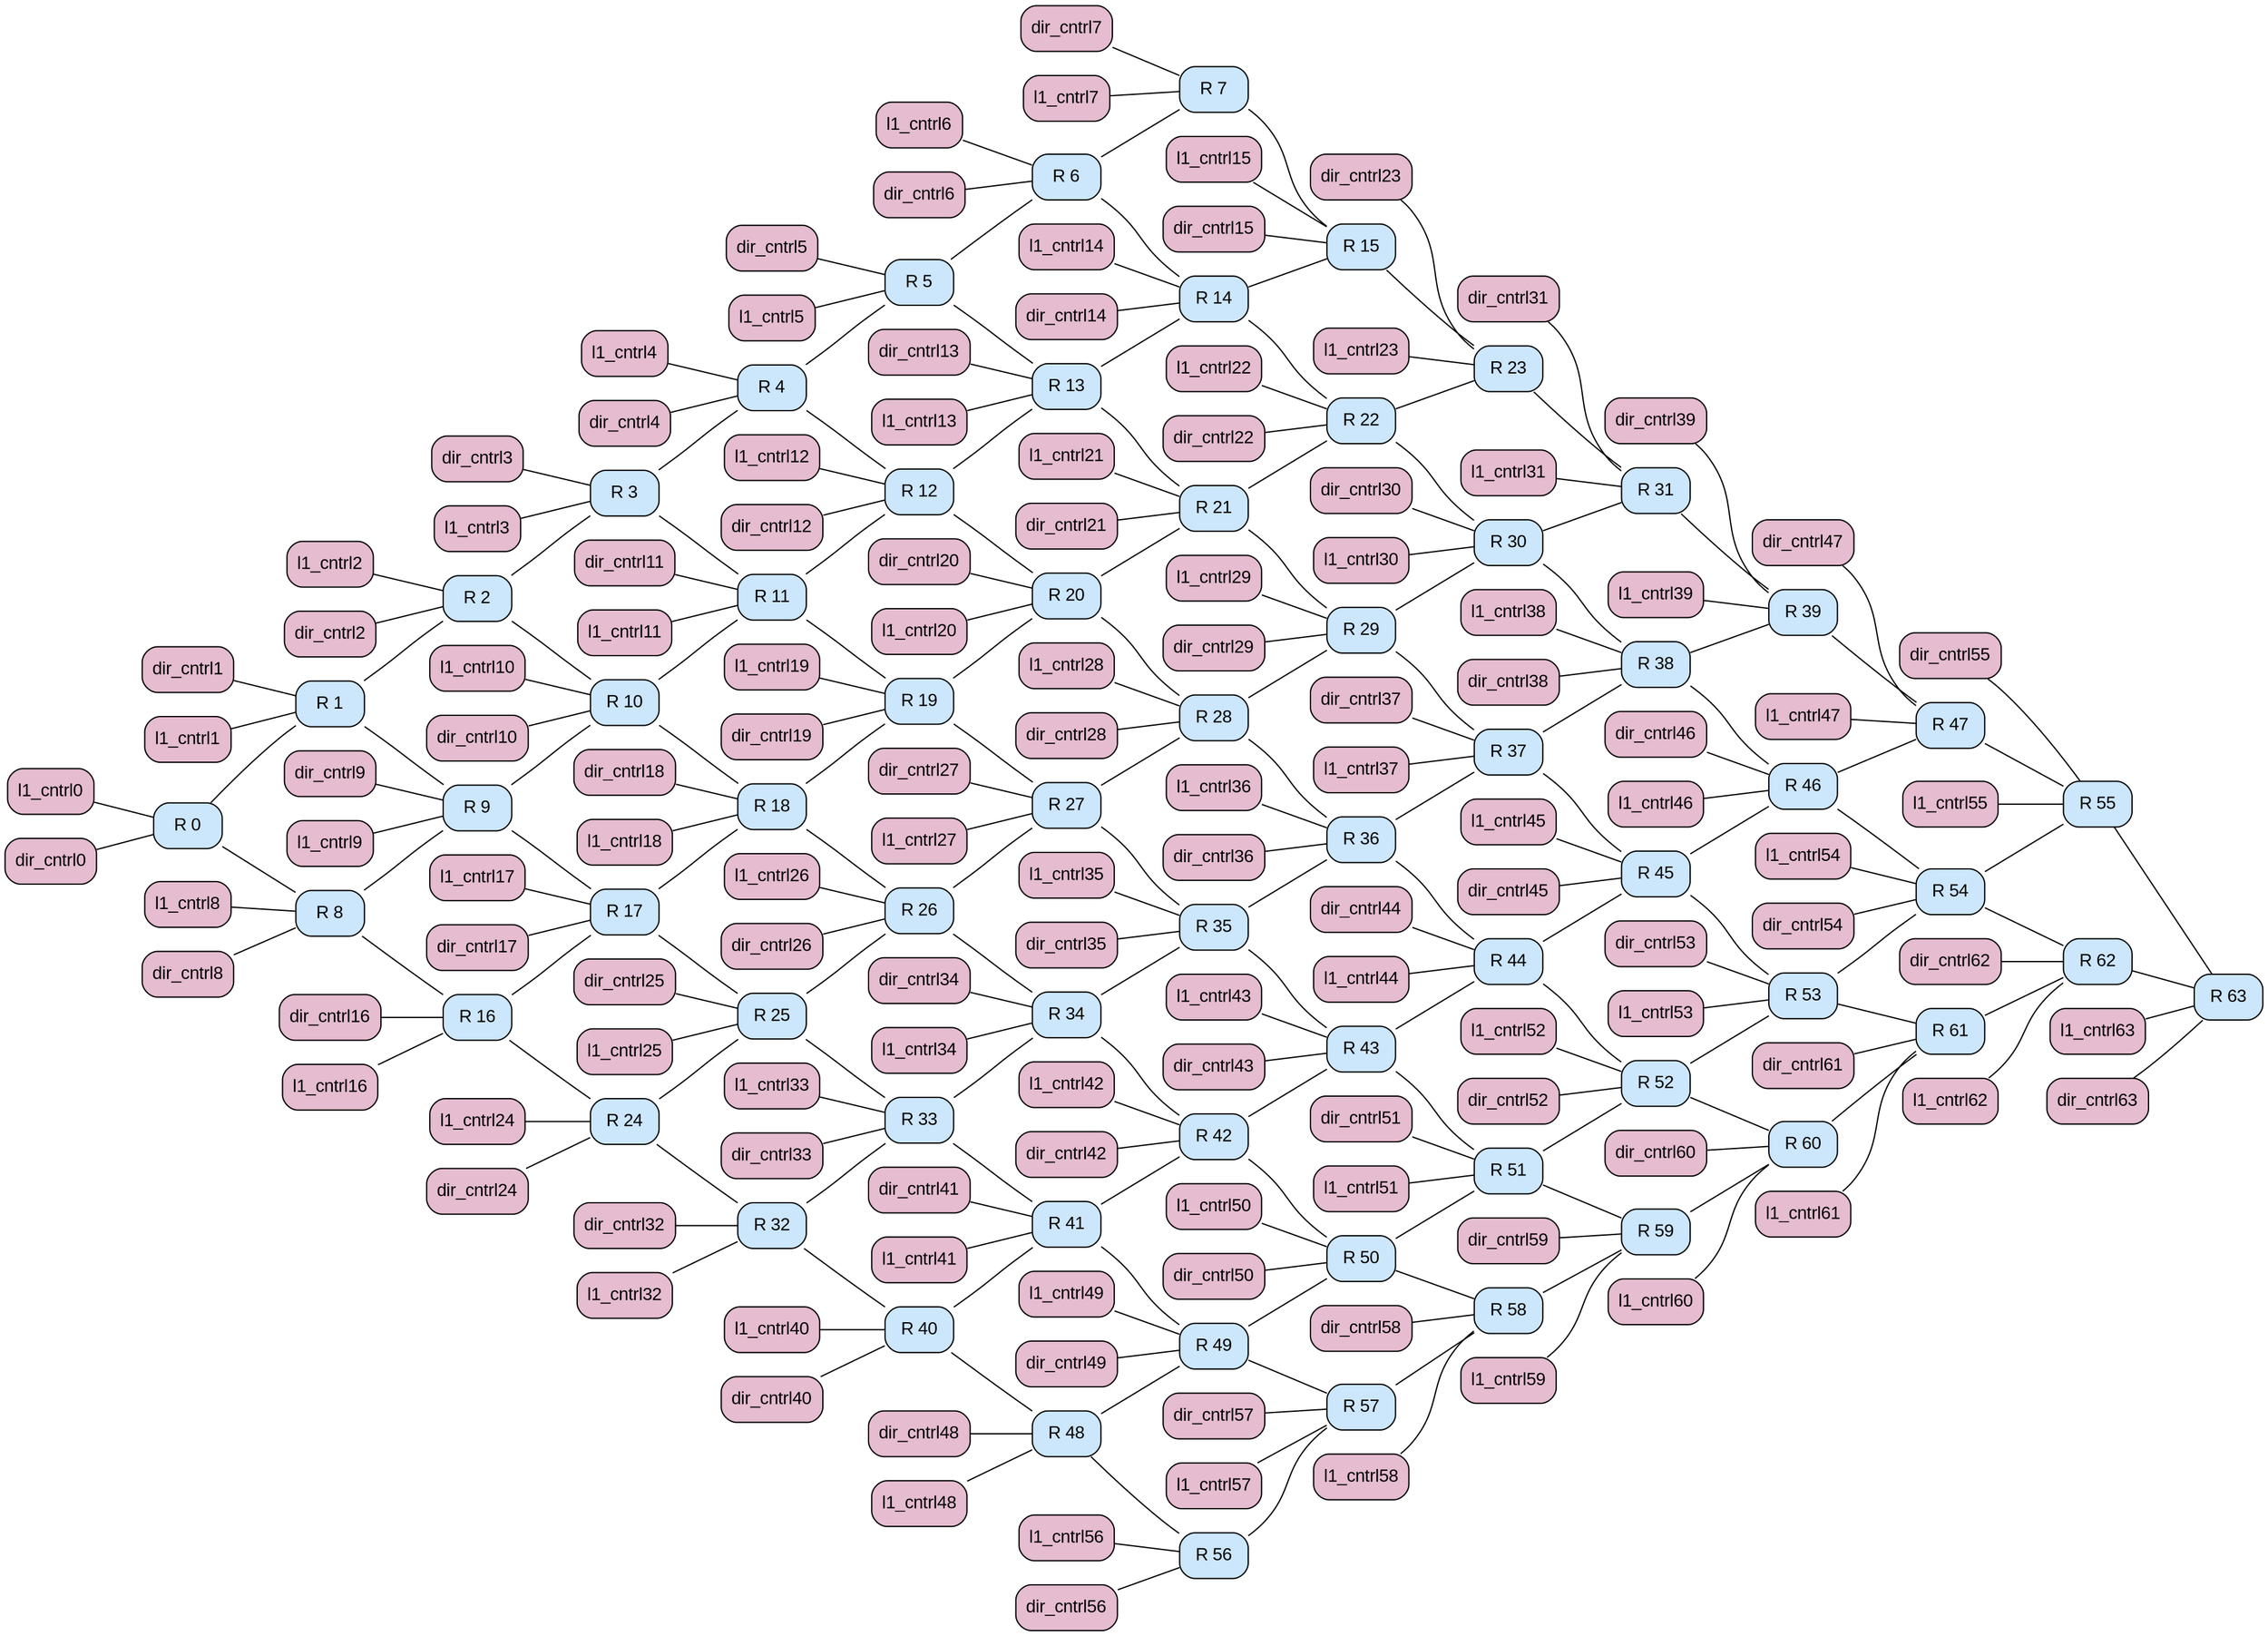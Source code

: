 graph G {
rankdir=LR;
"system.ruby.network.routers00" [color="#000000", fillcolor="#cce6fc", fontcolor="#000000", fontname=Arial, fontsize=14, label="R 0", shape=Mrecord, style="rounded, filled"];
"system.ruby.network.routers01" [color="#000000", fillcolor="#cce6fc", fontcolor="#000000", fontname=Arial, fontsize=14, label="R 1", shape=Mrecord, style="rounded, filled"];
"system.ruby.network.routers02" [color="#000000", fillcolor="#cce6fc", fontcolor="#000000", fontname=Arial, fontsize=14, label="R 2", shape=Mrecord, style="rounded, filled"];
"system.ruby.network.routers03" [color="#000000", fillcolor="#cce6fc", fontcolor="#000000", fontname=Arial, fontsize=14, label="R 3", shape=Mrecord, style="rounded, filled"];
"system.ruby.network.routers04" [color="#000000", fillcolor="#cce6fc", fontcolor="#000000", fontname=Arial, fontsize=14, label="R 4", shape=Mrecord, style="rounded, filled"];
"system.ruby.network.routers05" [color="#000000", fillcolor="#cce6fc", fontcolor="#000000", fontname=Arial, fontsize=14, label="R 5", shape=Mrecord, style="rounded, filled"];
"system.ruby.network.routers06" [color="#000000", fillcolor="#cce6fc", fontcolor="#000000", fontname=Arial, fontsize=14, label="R 6", shape=Mrecord, style="rounded, filled"];
"system.ruby.network.routers07" [color="#000000", fillcolor="#cce6fc", fontcolor="#000000", fontname=Arial, fontsize=14, label="R 7", shape=Mrecord, style="rounded, filled"];
"system.ruby.network.routers08" [color="#000000", fillcolor="#cce6fc", fontcolor="#000000", fontname=Arial, fontsize=14, label="R 8", shape=Mrecord, style="rounded, filled"];
"system.ruby.network.routers09" [color="#000000", fillcolor="#cce6fc", fontcolor="#000000", fontname=Arial, fontsize=14, label="R 9", shape=Mrecord, style="rounded, filled"];
"system.ruby.network.routers10" [color="#000000", fillcolor="#cce6fc", fontcolor="#000000", fontname=Arial, fontsize=14, label="R 10", shape=Mrecord, style="rounded, filled"];
"system.ruby.network.routers11" [color="#000000", fillcolor="#cce6fc", fontcolor="#000000", fontname=Arial, fontsize=14, label="R 11", shape=Mrecord, style="rounded, filled"];
"system.ruby.network.routers12" [color="#000000", fillcolor="#cce6fc", fontcolor="#000000", fontname=Arial, fontsize=14, label="R 12", shape=Mrecord, style="rounded, filled"];
"system.ruby.network.routers13" [color="#000000", fillcolor="#cce6fc", fontcolor="#000000", fontname=Arial, fontsize=14, label="R 13", shape=Mrecord, style="rounded, filled"];
"system.ruby.network.routers14" [color="#000000", fillcolor="#cce6fc", fontcolor="#000000", fontname=Arial, fontsize=14, label="R 14", shape=Mrecord, style="rounded, filled"];
"system.ruby.network.routers15" [color="#000000", fillcolor="#cce6fc", fontcolor="#000000", fontname=Arial, fontsize=14, label="R 15", shape=Mrecord, style="rounded, filled"];
"system.ruby.network.routers16" [color="#000000", fillcolor="#cce6fc", fontcolor="#000000", fontname=Arial, fontsize=14, label="R 16", shape=Mrecord, style="rounded, filled"];
"system.ruby.network.routers17" [color="#000000", fillcolor="#cce6fc", fontcolor="#000000", fontname=Arial, fontsize=14, label="R 17", shape=Mrecord, style="rounded, filled"];
"system.ruby.network.routers18" [color="#000000", fillcolor="#cce6fc", fontcolor="#000000", fontname=Arial, fontsize=14, label="R 18", shape=Mrecord, style="rounded, filled"];
"system.ruby.network.routers19" [color="#000000", fillcolor="#cce6fc", fontcolor="#000000", fontname=Arial, fontsize=14, label="R 19", shape=Mrecord, style="rounded, filled"];
"system.ruby.network.routers20" [color="#000000", fillcolor="#cce6fc", fontcolor="#000000", fontname=Arial, fontsize=14, label="R 20", shape=Mrecord, style="rounded, filled"];
"system.ruby.network.routers21" [color="#000000", fillcolor="#cce6fc", fontcolor="#000000", fontname=Arial, fontsize=14, label="R 21", shape=Mrecord, style="rounded, filled"];
"system.ruby.network.routers22" [color="#000000", fillcolor="#cce6fc", fontcolor="#000000", fontname=Arial, fontsize=14, label="R 22", shape=Mrecord, style="rounded, filled"];
"system.ruby.network.routers23" [color="#000000", fillcolor="#cce6fc", fontcolor="#000000", fontname=Arial, fontsize=14, label="R 23", shape=Mrecord, style="rounded, filled"];
"system.ruby.network.routers24" [color="#000000", fillcolor="#cce6fc", fontcolor="#000000", fontname=Arial, fontsize=14, label="R 24", shape=Mrecord, style="rounded, filled"];
"system.ruby.network.routers25" [color="#000000", fillcolor="#cce6fc", fontcolor="#000000", fontname=Arial, fontsize=14, label="R 25", shape=Mrecord, style="rounded, filled"];
"system.ruby.network.routers26" [color="#000000", fillcolor="#cce6fc", fontcolor="#000000", fontname=Arial, fontsize=14, label="R 26", shape=Mrecord, style="rounded, filled"];
"system.ruby.network.routers27" [color="#000000", fillcolor="#cce6fc", fontcolor="#000000", fontname=Arial, fontsize=14, label="R 27", shape=Mrecord, style="rounded, filled"];
"system.ruby.network.routers28" [color="#000000", fillcolor="#cce6fc", fontcolor="#000000", fontname=Arial, fontsize=14, label="R 28", shape=Mrecord, style="rounded, filled"];
"system.ruby.network.routers29" [color="#000000", fillcolor="#cce6fc", fontcolor="#000000", fontname=Arial, fontsize=14, label="R 29", shape=Mrecord, style="rounded, filled"];
"system.ruby.network.routers30" [color="#000000", fillcolor="#cce6fc", fontcolor="#000000", fontname=Arial, fontsize=14, label="R 30", shape=Mrecord, style="rounded, filled"];
"system.ruby.network.routers31" [color="#000000", fillcolor="#cce6fc", fontcolor="#000000", fontname=Arial, fontsize=14, label="R 31", shape=Mrecord, style="rounded, filled"];
"system.ruby.network.routers32" [color="#000000", fillcolor="#cce6fc", fontcolor="#000000", fontname=Arial, fontsize=14, label="R 32", shape=Mrecord, style="rounded, filled"];
"system.ruby.network.routers33" [color="#000000", fillcolor="#cce6fc", fontcolor="#000000", fontname=Arial, fontsize=14, label="R 33", shape=Mrecord, style="rounded, filled"];
"system.ruby.network.routers34" [color="#000000", fillcolor="#cce6fc", fontcolor="#000000", fontname=Arial, fontsize=14, label="R 34", shape=Mrecord, style="rounded, filled"];
"system.ruby.network.routers35" [color="#000000", fillcolor="#cce6fc", fontcolor="#000000", fontname=Arial, fontsize=14, label="R 35", shape=Mrecord, style="rounded, filled"];
"system.ruby.network.routers36" [color="#000000", fillcolor="#cce6fc", fontcolor="#000000", fontname=Arial, fontsize=14, label="R 36", shape=Mrecord, style="rounded, filled"];
"system.ruby.network.routers37" [color="#000000", fillcolor="#cce6fc", fontcolor="#000000", fontname=Arial, fontsize=14, label="R 37", shape=Mrecord, style="rounded, filled"];
"system.ruby.network.routers38" [color="#000000", fillcolor="#cce6fc", fontcolor="#000000", fontname=Arial, fontsize=14, label="R 38", shape=Mrecord, style="rounded, filled"];
"system.ruby.network.routers39" [color="#000000", fillcolor="#cce6fc", fontcolor="#000000", fontname=Arial, fontsize=14, label="R 39", shape=Mrecord, style="rounded, filled"];
"system.ruby.network.routers40" [color="#000000", fillcolor="#cce6fc", fontcolor="#000000", fontname=Arial, fontsize=14, label="R 40", shape=Mrecord, style="rounded, filled"];
"system.ruby.network.routers41" [color="#000000", fillcolor="#cce6fc", fontcolor="#000000", fontname=Arial, fontsize=14, label="R 41", shape=Mrecord, style="rounded, filled"];
"system.ruby.network.routers42" [color="#000000", fillcolor="#cce6fc", fontcolor="#000000", fontname=Arial, fontsize=14, label="R 42", shape=Mrecord, style="rounded, filled"];
"system.ruby.network.routers43" [color="#000000", fillcolor="#cce6fc", fontcolor="#000000", fontname=Arial, fontsize=14, label="R 43", shape=Mrecord, style="rounded, filled"];
"system.ruby.network.routers44" [color="#000000", fillcolor="#cce6fc", fontcolor="#000000", fontname=Arial, fontsize=14, label="R 44", shape=Mrecord, style="rounded, filled"];
"system.ruby.network.routers45" [color="#000000", fillcolor="#cce6fc", fontcolor="#000000", fontname=Arial, fontsize=14, label="R 45", shape=Mrecord, style="rounded, filled"];
"system.ruby.network.routers46" [color="#000000", fillcolor="#cce6fc", fontcolor="#000000", fontname=Arial, fontsize=14, label="R 46", shape=Mrecord, style="rounded, filled"];
"system.ruby.network.routers47" [color="#000000", fillcolor="#cce6fc", fontcolor="#000000", fontname=Arial, fontsize=14, label="R 47", shape=Mrecord, style="rounded, filled"];
"system.ruby.network.routers48" [color="#000000", fillcolor="#cce6fc", fontcolor="#000000", fontname=Arial, fontsize=14, label="R 48", shape=Mrecord, style="rounded, filled"];
"system.ruby.network.routers49" [color="#000000", fillcolor="#cce6fc", fontcolor="#000000", fontname=Arial, fontsize=14, label="R 49", shape=Mrecord, style="rounded, filled"];
"system.ruby.network.routers50" [color="#000000", fillcolor="#cce6fc", fontcolor="#000000", fontname=Arial, fontsize=14, label="R 50", shape=Mrecord, style="rounded, filled"];
"system.ruby.network.routers51" [color="#000000", fillcolor="#cce6fc", fontcolor="#000000", fontname=Arial, fontsize=14, label="R 51", shape=Mrecord, style="rounded, filled"];
"system.ruby.network.routers52" [color="#000000", fillcolor="#cce6fc", fontcolor="#000000", fontname=Arial, fontsize=14, label="R 52", shape=Mrecord, style="rounded, filled"];
"system.ruby.network.routers53" [color="#000000", fillcolor="#cce6fc", fontcolor="#000000", fontname=Arial, fontsize=14, label="R 53", shape=Mrecord, style="rounded, filled"];
"system.ruby.network.routers54" [color="#000000", fillcolor="#cce6fc", fontcolor="#000000", fontname=Arial, fontsize=14, label="R 54", shape=Mrecord, style="rounded, filled"];
"system.ruby.network.routers55" [color="#000000", fillcolor="#cce6fc", fontcolor="#000000", fontname=Arial, fontsize=14, label="R 55", shape=Mrecord, style="rounded, filled"];
"system.ruby.network.routers56" [color="#000000", fillcolor="#cce6fc", fontcolor="#000000", fontname=Arial, fontsize=14, label="R 56", shape=Mrecord, style="rounded, filled"];
"system.ruby.network.routers57" [color="#000000", fillcolor="#cce6fc", fontcolor="#000000", fontname=Arial, fontsize=14, label="R 57", shape=Mrecord, style="rounded, filled"];
"system.ruby.network.routers58" [color="#000000", fillcolor="#cce6fc", fontcolor="#000000", fontname=Arial, fontsize=14, label="R 58", shape=Mrecord, style="rounded, filled"];
"system.ruby.network.routers59" [color="#000000", fillcolor="#cce6fc", fontcolor="#000000", fontname=Arial, fontsize=14, label="R 59", shape=Mrecord, style="rounded, filled"];
"system.ruby.network.routers60" [color="#000000", fillcolor="#cce6fc", fontcolor="#000000", fontname=Arial, fontsize=14, label="R 60", shape=Mrecord, style="rounded, filled"];
"system.ruby.network.routers61" [color="#000000", fillcolor="#cce6fc", fontcolor="#000000", fontname=Arial, fontsize=14, label="R 61", shape=Mrecord, style="rounded, filled"];
"system.ruby.network.routers62" [color="#000000", fillcolor="#cce6fc", fontcolor="#000000", fontname=Arial, fontsize=14, label="R 62", shape=Mrecord, style="rounded, filled"];
"system.ruby.network.routers63" [color="#000000", fillcolor="#cce6fc", fontcolor="#000000", fontname=Arial, fontsize=14, label="R 63", shape=Mrecord, style="rounded, filled"];
"system.ruby.network.routers00" -- "system.ruby.network.routers01";
"system.ruby.network.routers01" -- "system.ruby.network.routers02";
"system.ruby.network.routers02" -- "system.ruby.network.routers03";
"system.ruby.network.routers03" -- "system.ruby.network.routers04";
"system.ruby.network.routers04" -- "system.ruby.network.routers05";
"system.ruby.network.routers05" -- "system.ruby.network.routers06";
"system.ruby.network.routers06" -- "system.ruby.network.routers07";
"system.ruby.network.routers08" -- "system.ruby.network.routers09";
"system.ruby.network.routers09" -- "system.ruby.network.routers10";
"system.ruby.network.routers10" -- "system.ruby.network.routers11";
"system.ruby.network.routers11" -- "system.ruby.network.routers12";
"system.ruby.network.routers12" -- "system.ruby.network.routers13";
"system.ruby.network.routers13" -- "system.ruby.network.routers14";
"system.ruby.network.routers14" -- "system.ruby.network.routers15";
"system.ruby.network.routers16" -- "system.ruby.network.routers17";
"system.ruby.network.routers17" -- "system.ruby.network.routers18";
"system.ruby.network.routers18" -- "system.ruby.network.routers19";
"system.ruby.network.routers19" -- "system.ruby.network.routers20";
"system.ruby.network.routers20" -- "system.ruby.network.routers21";
"system.ruby.network.routers21" -- "system.ruby.network.routers22";
"system.ruby.network.routers22" -- "system.ruby.network.routers23";
"system.ruby.network.routers24" -- "system.ruby.network.routers25";
"system.ruby.network.routers25" -- "system.ruby.network.routers26";
"system.ruby.network.routers26" -- "system.ruby.network.routers27";
"system.ruby.network.routers27" -- "system.ruby.network.routers28";
"system.ruby.network.routers28" -- "system.ruby.network.routers29";
"system.ruby.network.routers29" -- "system.ruby.network.routers30";
"system.ruby.network.routers30" -- "system.ruby.network.routers31";
"system.ruby.network.routers32" -- "system.ruby.network.routers33";
"system.ruby.network.routers33" -- "system.ruby.network.routers34";
"system.ruby.network.routers34" -- "system.ruby.network.routers35";
"system.ruby.network.routers35" -- "system.ruby.network.routers36";
"system.ruby.network.routers36" -- "system.ruby.network.routers37";
"system.ruby.network.routers37" -- "system.ruby.network.routers38";
"system.ruby.network.routers38" -- "system.ruby.network.routers39";
"system.ruby.network.routers40" -- "system.ruby.network.routers41";
"system.ruby.network.routers41" -- "system.ruby.network.routers42";
"system.ruby.network.routers42" -- "system.ruby.network.routers43";
"system.ruby.network.routers43" -- "system.ruby.network.routers44";
"system.ruby.network.routers44" -- "system.ruby.network.routers45";
"system.ruby.network.routers45" -- "system.ruby.network.routers46";
"system.ruby.network.routers46" -- "system.ruby.network.routers47";
"system.ruby.network.routers48" -- "system.ruby.network.routers49";
"system.ruby.network.routers49" -- "system.ruby.network.routers50";
"system.ruby.network.routers50" -- "system.ruby.network.routers51";
"system.ruby.network.routers51" -- "system.ruby.network.routers52";
"system.ruby.network.routers52" -- "system.ruby.network.routers53";
"system.ruby.network.routers53" -- "system.ruby.network.routers54";
"system.ruby.network.routers54" -- "system.ruby.network.routers55";
"system.ruby.network.routers56" -- "system.ruby.network.routers57";
"system.ruby.network.routers57" -- "system.ruby.network.routers58";
"system.ruby.network.routers58" -- "system.ruby.network.routers59";
"system.ruby.network.routers59" -- "system.ruby.network.routers60";
"system.ruby.network.routers60" -- "system.ruby.network.routers61";
"system.ruby.network.routers61" -- "system.ruby.network.routers62";
"system.ruby.network.routers62" -- "system.ruby.network.routers63";
"system.ruby.network.routers00" -- "system.ruby.network.routers08";
"system.ruby.network.routers08" -- "system.ruby.network.routers16";
"system.ruby.network.routers16" -- "system.ruby.network.routers24";
"system.ruby.network.routers24" -- "system.ruby.network.routers32";
"system.ruby.network.routers32" -- "system.ruby.network.routers40";
"system.ruby.network.routers40" -- "system.ruby.network.routers48";
"system.ruby.network.routers48" -- "system.ruby.network.routers56";
"system.ruby.network.routers01" -- "system.ruby.network.routers09";
"system.ruby.network.routers09" -- "system.ruby.network.routers17";
"system.ruby.network.routers17" -- "system.ruby.network.routers25";
"system.ruby.network.routers25" -- "system.ruby.network.routers33";
"system.ruby.network.routers33" -- "system.ruby.network.routers41";
"system.ruby.network.routers41" -- "system.ruby.network.routers49";
"system.ruby.network.routers49" -- "system.ruby.network.routers57";
"system.ruby.network.routers02" -- "system.ruby.network.routers10";
"system.ruby.network.routers10" -- "system.ruby.network.routers18";
"system.ruby.network.routers18" -- "system.ruby.network.routers26";
"system.ruby.network.routers26" -- "system.ruby.network.routers34";
"system.ruby.network.routers34" -- "system.ruby.network.routers42";
"system.ruby.network.routers42" -- "system.ruby.network.routers50";
"system.ruby.network.routers50" -- "system.ruby.network.routers58";
"system.ruby.network.routers03" -- "system.ruby.network.routers11";
"system.ruby.network.routers11" -- "system.ruby.network.routers19";
"system.ruby.network.routers19" -- "system.ruby.network.routers27";
"system.ruby.network.routers27" -- "system.ruby.network.routers35";
"system.ruby.network.routers35" -- "system.ruby.network.routers43";
"system.ruby.network.routers43" -- "system.ruby.network.routers51";
"system.ruby.network.routers51" -- "system.ruby.network.routers59";
"system.ruby.network.routers04" -- "system.ruby.network.routers12";
"system.ruby.network.routers12" -- "system.ruby.network.routers20";
"system.ruby.network.routers20" -- "system.ruby.network.routers28";
"system.ruby.network.routers28" -- "system.ruby.network.routers36";
"system.ruby.network.routers36" -- "system.ruby.network.routers44";
"system.ruby.network.routers44" -- "system.ruby.network.routers52";
"system.ruby.network.routers52" -- "system.ruby.network.routers60";
"system.ruby.network.routers05" -- "system.ruby.network.routers13";
"system.ruby.network.routers13" -- "system.ruby.network.routers21";
"system.ruby.network.routers21" -- "system.ruby.network.routers29";
"system.ruby.network.routers29" -- "system.ruby.network.routers37";
"system.ruby.network.routers37" -- "system.ruby.network.routers45";
"system.ruby.network.routers45" -- "system.ruby.network.routers53";
"system.ruby.network.routers53" -- "system.ruby.network.routers61";
"system.ruby.network.routers06" -- "system.ruby.network.routers14";
"system.ruby.network.routers14" -- "system.ruby.network.routers22";
"system.ruby.network.routers22" -- "system.ruby.network.routers30";
"system.ruby.network.routers30" -- "system.ruby.network.routers38";
"system.ruby.network.routers38" -- "system.ruby.network.routers46";
"system.ruby.network.routers46" -- "system.ruby.network.routers54";
"system.ruby.network.routers54" -- "system.ruby.network.routers62";
"system.ruby.network.routers07" -- "system.ruby.network.routers15";
"system.ruby.network.routers15" -- "system.ruby.network.routers23";
"system.ruby.network.routers23" -- "system.ruby.network.routers31";
"system.ruby.network.routers31" -- "system.ruby.network.routers39";
"system.ruby.network.routers39" -- "system.ruby.network.routers47";
"system.ruby.network.routers47" -- "system.ruby.network.routers55";
"system.ruby.network.routers55" -- "system.ruby.network.routers63";
"system.ruby.l1_cntrl0" [color="#000000", fillcolor="#e5bcd0", fontcolor="#000000", fontname=Arial, fontsize=14, label=l1_cntrl0, shape=Mrecord, style="rounded, filled"];
"system.ruby.l1_cntrl0" -- "system.ruby.network.routers00";
"system.ruby.l1_cntrl1" [color="#000000", fillcolor="#e5bcd0", fontcolor="#000000", fontname=Arial, fontsize=14, label=l1_cntrl1, shape=Mrecord, style="rounded, filled"];
"system.ruby.l1_cntrl1" -- "system.ruby.network.routers01";
"system.ruby.l1_cntrl2" [color="#000000", fillcolor="#e5bcd0", fontcolor="#000000", fontname=Arial, fontsize=14, label=l1_cntrl2, shape=Mrecord, style="rounded, filled"];
"system.ruby.l1_cntrl2" -- "system.ruby.network.routers02";
"system.ruby.l1_cntrl3" [color="#000000", fillcolor="#e5bcd0", fontcolor="#000000", fontname=Arial, fontsize=14, label=l1_cntrl3, shape=Mrecord, style="rounded, filled"];
"system.ruby.l1_cntrl3" -- "system.ruby.network.routers03";
"system.ruby.l1_cntrl4" [color="#000000", fillcolor="#e5bcd0", fontcolor="#000000", fontname=Arial, fontsize=14, label=l1_cntrl4, shape=Mrecord, style="rounded, filled"];
"system.ruby.l1_cntrl4" -- "system.ruby.network.routers04";
"system.ruby.l1_cntrl5" [color="#000000", fillcolor="#e5bcd0", fontcolor="#000000", fontname=Arial, fontsize=14, label=l1_cntrl5, shape=Mrecord, style="rounded, filled"];
"system.ruby.l1_cntrl5" -- "system.ruby.network.routers05";
"system.ruby.l1_cntrl6" [color="#000000", fillcolor="#e5bcd0", fontcolor="#000000", fontname=Arial, fontsize=14, label=l1_cntrl6, shape=Mrecord, style="rounded, filled"];
"system.ruby.l1_cntrl6" -- "system.ruby.network.routers06";
"system.ruby.l1_cntrl7" [color="#000000", fillcolor="#e5bcd0", fontcolor="#000000", fontname=Arial, fontsize=14, label=l1_cntrl7, shape=Mrecord, style="rounded, filled"];
"system.ruby.l1_cntrl7" -- "system.ruby.network.routers07";
"system.ruby.l1_cntrl8" [color="#000000", fillcolor="#e5bcd0", fontcolor="#000000", fontname=Arial, fontsize=14, label=l1_cntrl8, shape=Mrecord, style="rounded, filled"];
"system.ruby.l1_cntrl8" -- "system.ruby.network.routers08";
"system.ruby.l1_cntrl9" [color="#000000", fillcolor="#e5bcd0", fontcolor="#000000", fontname=Arial, fontsize=14, label=l1_cntrl9, shape=Mrecord, style="rounded, filled"];
"system.ruby.l1_cntrl9" -- "system.ruby.network.routers09";
"system.ruby.l1_cntrl10" [color="#000000", fillcolor="#e5bcd0", fontcolor="#000000", fontname=Arial, fontsize=14, label=l1_cntrl10, shape=Mrecord, style="rounded, filled"];
"system.ruby.l1_cntrl10" -- "system.ruby.network.routers10";
"system.ruby.l1_cntrl11" [color="#000000", fillcolor="#e5bcd0", fontcolor="#000000", fontname=Arial, fontsize=14, label=l1_cntrl11, shape=Mrecord, style="rounded, filled"];
"system.ruby.l1_cntrl11" -- "system.ruby.network.routers11";
"system.ruby.l1_cntrl12" [color="#000000", fillcolor="#e5bcd0", fontcolor="#000000", fontname=Arial, fontsize=14, label=l1_cntrl12, shape=Mrecord, style="rounded, filled"];
"system.ruby.l1_cntrl12" -- "system.ruby.network.routers12";
"system.ruby.l1_cntrl13" [color="#000000", fillcolor="#e5bcd0", fontcolor="#000000", fontname=Arial, fontsize=14, label=l1_cntrl13, shape=Mrecord, style="rounded, filled"];
"system.ruby.l1_cntrl13" -- "system.ruby.network.routers13";
"system.ruby.l1_cntrl14" [color="#000000", fillcolor="#e5bcd0", fontcolor="#000000", fontname=Arial, fontsize=14, label=l1_cntrl14, shape=Mrecord, style="rounded, filled"];
"system.ruby.l1_cntrl14" -- "system.ruby.network.routers14";
"system.ruby.l1_cntrl15" [color="#000000", fillcolor="#e5bcd0", fontcolor="#000000", fontname=Arial, fontsize=14, label=l1_cntrl15, shape=Mrecord, style="rounded, filled"];
"system.ruby.l1_cntrl15" -- "system.ruby.network.routers15";
"system.ruby.l1_cntrl16" [color="#000000", fillcolor="#e5bcd0", fontcolor="#000000", fontname=Arial, fontsize=14, label=l1_cntrl16, shape=Mrecord, style="rounded, filled"];
"system.ruby.l1_cntrl16" -- "system.ruby.network.routers16";
"system.ruby.l1_cntrl17" [color="#000000", fillcolor="#e5bcd0", fontcolor="#000000", fontname=Arial, fontsize=14, label=l1_cntrl17, shape=Mrecord, style="rounded, filled"];
"system.ruby.l1_cntrl17" -- "system.ruby.network.routers17";
"system.ruby.l1_cntrl18" [color="#000000", fillcolor="#e5bcd0", fontcolor="#000000", fontname=Arial, fontsize=14, label=l1_cntrl18, shape=Mrecord, style="rounded, filled"];
"system.ruby.l1_cntrl18" -- "system.ruby.network.routers18";
"system.ruby.l1_cntrl19" [color="#000000", fillcolor="#e5bcd0", fontcolor="#000000", fontname=Arial, fontsize=14, label=l1_cntrl19, shape=Mrecord, style="rounded, filled"];
"system.ruby.l1_cntrl19" -- "system.ruby.network.routers19";
"system.ruby.l1_cntrl20" [color="#000000", fillcolor="#e5bcd0", fontcolor="#000000", fontname=Arial, fontsize=14, label=l1_cntrl20, shape=Mrecord, style="rounded, filled"];
"system.ruby.l1_cntrl20" -- "system.ruby.network.routers20";
"system.ruby.l1_cntrl21" [color="#000000", fillcolor="#e5bcd0", fontcolor="#000000", fontname=Arial, fontsize=14, label=l1_cntrl21, shape=Mrecord, style="rounded, filled"];
"system.ruby.l1_cntrl21" -- "system.ruby.network.routers21";
"system.ruby.l1_cntrl22" [color="#000000", fillcolor="#e5bcd0", fontcolor="#000000", fontname=Arial, fontsize=14, label=l1_cntrl22, shape=Mrecord, style="rounded, filled"];
"system.ruby.l1_cntrl22" -- "system.ruby.network.routers22";
"system.ruby.l1_cntrl23" [color="#000000", fillcolor="#e5bcd0", fontcolor="#000000", fontname=Arial, fontsize=14, label=l1_cntrl23, shape=Mrecord, style="rounded, filled"];
"system.ruby.l1_cntrl23" -- "system.ruby.network.routers23";
"system.ruby.l1_cntrl24" [color="#000000", fillcolor="#e5bcd0", fontcolor="#000000", fontname=Arial, fontsize=14, label=l1_cntrl24, shape=Mrecord, style="rounded, filled"];
"system.ruby.l1_cntrl24" -- "system.ruby.network.routers24";
"system.ruby.l1_cntrl25" [color="#000000", fillcolor="#e5bcd0", fontcolor="#000000", fontname=Arial, fontsize=14, label=l1_cntrl25, shape=Mrecord, style="rounded, filled"];
"system.ruby.l1_cntrl25" -- "system.ruby.network.routers25";
"system.ruby.l1_cntrl26" [color="#000000", fillcolor="#e5bcd0", fontcolor="#000000", fontname=Arial, fontsize=14, label=l1_cntrl26, shape=Mrecord, style="rounded, filled"];
"system.ruby.l1_cntrl26" -- "system.ruby.network.routers26";
"system.ruby.l1_cntrl27" [color="#000000", fillcolor="#e5bcd0", fontcolor="#000000", fontname=Arial, fontsize=14, label=l1_cntrl27, shape=Mrecord, style="rounded, filled"];
"system.ruby.l1_cntrl27" -- "system.ruby.network.routers27";
"system.ruby.l1_cntrl28" [color="#000000", fillcolor="#e5bcd0", fontcolor="#000000", fontname=Arial, fontsize=14, label=l1_cntrl28, shape=Mrecord, style="rounded, filled"];
"system.ruby.l1_cntrl28" -- "system.ruby.network.routers28";
"system.ruby.l1_cntrl29" [color="#000000", fillcolor="#e5bcd0", fontcolor="#000000", fontname=Arial, fontsize=14, label=l1_cntrl29, shape=Mrecord, style="rounded, filled"];
"system.ruby.l1_cntrl29" -- "system.ruby.network.routers29";
"system.ruby.l1_cntrl30" [color="#000000", fillcolor="#e5bcd0", fontcolor="#000000", fontname=Arial, fontsize=14, label=l1_cntrl30, shape=Mrecord, style="rounded, filled"];
"system.ruby.l1_cntrl30" -- "system.ruby.network.routers30";
"system.ruby.l1_cntrl31" [color="#000000", fillcolor="#e5bcd0", fontcolor="#000000", fontname=Arial, fontsize=14, label=l1_cntrl31, shape=Mrecord, style="rounded, filled"];
"system.ruby.l1_cntrl31" -- "system.ruby.network.routers31";
"system.ruby.l1_cntrl32" [color="#000000", fillcolor="#e5bcd0", fontcolor="#000000", fontname=Arial, fontsize=14, label=l1_cntrl32, shape=Mrecord, style="rounded, filled"];
"system.ruby.l1_cntrl32" -- "system.ruby.network.routers32";
"system.ruby.l1_cntrl33" [color="#000000", fillcolor="#e5bcd0", fontcolor="#000000", fontname=Arial, fontsize=14, label=l1_cntrl33, shape=Mrecord, style="rounded, filled"];
"system.ruby.l1_cntrl33" -- "system.ruby.network.routers33";
"system.ruby.l1_cntrl34" [color="#000000", fillcolor="#e5bcd0", fontcolor="#000000", fontname=Arial, fontsize=14, label=l1_cntrl34, shape=Mrecord, style="rounded, filled"];
"system.ruby.l1_cntrl34" -- "system.ruby.network.routers34";
"system.ruby.l1_cntrl35" [color="#000000", fillcolor="#e5bcd0", fontcolor="#000000", fontname=Arial, fontsize=14, label=l1_cntrl35, shape=Mrecord, style="rounded, filled"];
"system.ruby.l1_cntrl35" -- "system.ruby.network.routers35";
"system.ruby.l1_cntrl36" [color="#000000", fillcolor="#e5bcd0", fontcolor="#000000", fontname=Arial, fontsize=14, label=l1_cntrl36, shape=Mrecord, style="rounded, filled"];
"system.ruby.l1_cntrl36" -- "system.ruby.network.routers36";
"system.ruby.l1_cntrl37" [color="#000000", fillcolor="#e5bcd0", fontcolor="#000000", fontname=Arial, fontsize=14, label=l1_cntrl37, shape=Mrecord, style="rounded, filled"];
"system.ruby.l1_cntrl37" -- "system.ruby.network.routers37";
"system.ruby.l1_cntrl38" [color="#000000", fillcolor="#e5bcd0", fontcolor="#000000", fontname=Arial, fontsize=14, label=l1_cntrl38, shape=Mrecord, style="rounded, filled"];
"system.ruby.l1_cntrl38" -- "system.ruby.network.routers38";
"system.ruby.l1_cntrl39" [color="#000000", fillcolor="#e5bcd0", fontcolor="#000000", fontname=Arial, fontsize=14, label=l1_cntrl39, shape=Mrecord, style="rounded, filled"];
"system.ruby.l1_cntrl39" -- "system.ruby.network.routers39";
"system.ruby.l1_cntrl40" [color="#000000", fillcolor="#e5bcd0", fontcolor="#000000", fontname=Arial, fontsize=14, label=l1_cntrl40, shape=Mrecord, style="rounded, filled"];
"system.ruby.l1_cntrl40" -- "system.ruby.network.routers40";
"system.ruby.l1_cntrl41" [color="#000000", fillcolor="#e5bcd0", fontcolor="#000000", fontname=Arial, fontsize=14, label=l1_cntrl41, shape=Mrecord, style="rounded, filled"];
"system.ruby.l1_cntrl41" -- "system.ruby.network.routers41";
"system.ruby.l1_cntrl42" [color="#000000", fillcolor="#e5bcd0", fontcolor="#000000", fontname=Arial, fontsize=14, label=l1_cntrl42, shape=Mrecord, style="rounded, filled"];
"system.ruby.l1_cntrl42" -- "system.ruby.network.routers42";
"system.ruby.l1_cntrl43" [color="#000000", fillcolor="#e5bcd0", fontcolor="#000000", fontname=Arial, fontsize=14, label=l1_cntrl43, shape=Mrecord, style="rounded, filled"];
"system.ruby.l1_cntrl43" -- "system.ruby.network.routers43";
"system.ruby.l1_cntrl44" [color="#000000", fillcolor="#e5bcd0", fontcolor="#000000", fontname=Arial, fontsize=14, label=l1_cntrl44, shape=Mrecord, style="rounded, filled"];
"system.ruby.l1_cntrl44" -- "system.ruby.network.routers44";
"system.ruby.l1_cntrl45" [color="#000000", fillcolor="#e5bcd0", fontcolor="#000000", fontname=Arial, fontsize=14, label=l1_cntrl45, shape=Mrecord, style="rounded, filled"];
"system.ruby.l1_cntrl45" -- "system.ruby.network.routers45";
"system.ruby.l1_cntrl46" [color="#000000", fillcolor="#e5bcd0", fontcolor="#000000", fontname=Arial, fontsize=14, label=l1_cntrl46, shape=Mrecord, style="rounded, filled"];
"system.ruby.l1_cntrl46" -- "system.ruby.network.routers46";
"system.ruby.l1_cntrl47" [color="#000000", fillcolor="#e5bcd0", fontcolor="#000000", fontname=Arial, fontsize=14, label=l1_cntrl47, shape=Mrecord, style="rounded, filled"];
"system.ruby.l1_cntrl47" -- "system.ruby.network.routers47";
"system.ruby.l1_cntrl48" [color="#000000", fillcolor="#e5bcd0", fontcolor="#000000", fontname=Arial, fontsize=14, label=l1_cntrl48, shape=Mrecord, style="rounded, filled"];
"system.ruby.l1_cntrl48" -- "system.ruby.network.routers48";
"system.ruby.l1_cntrl49" [color="#000000", fillcolor="#e5bcd0", fontcolor="#000000", fontname=Arial, fontsize=14, label=l1_cntrl49, shape=Mrecord, style="rounded, filled"];
"system.ruby.l1_cntrl49" -- "system.ruby.network.routers49";
"system.ruby.l1_cntrl50" [color="#000000", fillcolor="#e5bcd0", fontcolor="#000000", fontname=Arial, fontsize=14, label=l1_cntrl50, shape=Mrecord, style="rounded, filled"];
"system.ruby.l1_cntrl50" -- "system.ruby.network.routers50";
"system.ruby.l1_cntrl51" [color="#000000", fillcolor="#e5bcd0", fontcolor="#000000", fontname=Arial, fontsize=14, label=l1_cntrl51, shape=Mrecord, style="rounded, filled"];
"system.ruby.l1_cntrl51" -- "system.ruby.network.routers51";
"system.ruby.l1_cntrl52" [color="#000000", fillcolor="#e5bcd0", fontcolor="#000000", fontname=Arial, fontsize=14, label=l1_cntrl52, shape=Mrecord, style="rounded, filled"];
"system.ruby.l1_cntrl52" -- "system.ruby.network.routers52";
"system.ruby.l1_cntrl53" [color="#000000", fillcolor="#e5bcd0", fontcolor="#000000", fontname=Arial, fontsize=14, label=l1_cntrl53, shape=Mrecord, style="rounded, filled"];
"system.ruby.l1_cntrl53" -- "system.ruby.network.routers53";
"system.ruby.l1_cntrl54" [color="#000000", fillcolor="#e5bcd0", fontcolor="#000000", fontname=Arial, fontsize=14, label=l1_cntrl54, shape=Mrecord, style="rounded, filled"];
"system.ruby.l1_cntrl54" -- "system.ruby.network.routers54";
"system.ruby.l1_cntrl55" [color="#000000", fillcolor="#e5bcd0", fontcolor="#000000", fontname=Arial, fontsize=14, label=l1_cntrl55, shape=Mrecord, style="rounded, filled"];
"system.ruby.l1_cntrl55" -- "system.ruby.network.routers55";
"system.ruby.l1_cntrl56" [color="#000000", fillcolor="#e5bcd0", fontcolor="#000000", fontname=Arial, fontsize=14, label=l1_cntrl56, shape=Mrecord, style="rounded, filled"];
"system.ruby.l1_cntrl56" -- "system.ruby.network.routers56";
"system.ruby.l1_cntrl57" [color="#000000", fillcolor="#e5bcd0", fontcolor="#000000", fontname=Arial, fontsize=14, label=l1_cntrl57, shape=Mrecord, style="rounded, filled"];
"system.ruby.l1_cntrl57" -- "system.ruby.network.routers57";
"system.ruby.l1_cntrl58" [color="#000000", fillcolor="#e5bcd0", fontcolor="#000000", fontname=Arial, fontsize=14, label=l1_cntrl58, shape=Mrecord, style="rounded, filled"];
"system.ruby.l1_cntrl58" -- "system.ruby.network.routers58";
"system.ruby.l1_cntrl59" [color="#000000", fillcolor="#e5bcd0", fontcolor="#000000", fontname=Arial, fontsize=14, label=l1_cntrl59, shape=Mrecord, style="rounded, filled"];
"system.ruby.l1_cntrl59" -- "system.ruby.network.routers59";
"system.ruby.l1_cntrl60" [color="#000000", fillcolor="#e5bcd0", fontcolor="#000000", fontname=Arial, fontsize=14, label=l1_cntrl60, shape=Mrecord, style="rounded, filled"];
"system.ruby.l1_cntrl60" -- "system.ruby.network.routers60";
"system.ruby.l1_cntrl61" [color="#000000", fillcolor="#e5bcd0", fontcolor="#000000", fontname=Arial, fontsize=14, label=l1_cntrl61, shape=Mrecord, style="rounded, filled"];
"system.ruby.l1_cntrl61" -- "system.ruby.network.routers61";
"system.ruby.l1_cntrl62" [color="#000000", fillcolor="#e5bcd0", fontcolor="#000000", fontname=Arial, fontsize=14, label=l1_cntrl62, shape=Mrecord, style="rounded, filled"];
"system.ruby.l1_cntrl62" -- "system.ruby.network.routers62";
"system.ruby.l1_cntrl63" [color="#000000", fillcolor="#e5bcd0", fontcolor="#000000", fontname=Arial, fontsize=14, label=l1_cntrl63, shape=Mrecord, style="rounded, filled"];
"system.ruby.l1_cntrl63" -- "system.ruby.network.routers63";
"system.ruby.dir_cntrl0" [color="#000000", fillcolor="#e5bcd0", fontcolor="#000000", fontname=Arial, fontsize=14, label=dir_cntrl0, shape=Mrecord, style="rounded, filled"];
"system.ruby.dir_cntrl0" -- "system.ruby.network.routers00";
"system.ruby.dir_cntrl1" [color="#000000", fillcolor="#e5bcd0", fontcolor="#000000", fontname=Arial, fontsize=14, label=dir_cntrl1, shape=Mrecord, style="rounded, filled"];
"system.ruby.dir_cntrl1" -- "system.ruby.network.routers01";
"system.ruby.dir_cntrl2" [color="#000000", fillcolor="#e5bcd0", fontcolor="#000000", fontname=Arial, fontsize=14, label=dir_cntrl2, shape=Mrecord, style="rounded, filled"];
"system.ruby.dir_cntrl2" -- "system.ruby.network.routers02";
"system.ruby.dir_cntrl3" [color="#000000", fillcolor="#e5bcd0", fontcolor="#000000", fontname=Arial, fontsize=14, label=dir_cntrl3, shape=Mrecord, style="rounded, filled"];
"system.ruby.dir_cntrl3" -- "system.ruby.network.routers03";
"system.ruby.dir_cntrl4" [color="#000000", fillcolor="#e5bcd0", fontcolor="#000000", fontname=Arial, fontsize=14, label=dir_cntrl4, shape=Mrecord, style="rounded, filled"];
"system.ruby.dir_cntrl4" -- "system.ruby.network.routers04";
"system.ruby.dir_cntrl5" [color="#000000", fillcolor="#e5bcd0", fontcolor="#000000", fontname=Arial, fontsize=14, label=dir_cntrl5, shape=Mrecord, style="rounded, filled"];
"system.ruby.dir_cntrl5" -- "system.ruby.network.routers05";
"system.ruby.dir_cntrl6" [color="#000000", fillcolor="#e5bcd0", fontcolor="#000000", fontname=Arial, fontsize=14, label=dir_cntrl6, shape=Mrecord, style="rounded, filled"];
"system.ruby.dir_cntrl6" -- "system.ruby.network.routers06";
"system.ruby.dir_cntrl7" [color="#000000", fillcolor="#e5bcd0", fontcolor="#000000", fontname=Arial, fontsize=14, label=dir_cntrl7, shape=Mrecord, style="rounded, filled"];
"system.ruby.dir_cntrl7" -- "system.ruby.network.routers07";
"system.ruby.dir_cntrl8" [color="#000000", fillcolor="#e5bcd0", fontcolor="#000000", fontname=Arial, fontsize=14, label=dir_cntrl8, shape=Mrecord, style="rounded, filled"];
"system.ruby.dir_cntrl8" -- "system.ruby.network.routers08";
"system.ruby.dir_cntrl9" [color="#000000", fillcolor="#e5bcd0", fontcolor="#000000", fontname=Arial, fontsize=14, label=dir_cntrl9, shape=Mrecord, style="rounded, filled"];
"system.ruby.dir_cntrl9" -- "system.ruby.network.routers09";
"system.ruby.dir_cntrl10" [color="#000000", fillcolor="#e5bcd0", fontcolor="#000000", fontname=Arial, fontsize=14, label=dir_cntrl10, shape=Mrecord, style="rounded, filled"];
"system.ruby.dir_cntrl10" -- "system.ruby.network.routers10";
"system.ruby.dir_cntrl11" [color="#000000", fillcolor="#e5bcd0", fontcolor="#000000", fontname=Arial, fontsize=14, label=dir_cntrl11, shape=Mrecord, style="rounded, filled"];
"system.ruby.dir_cntrl11" -- "system.ruby.network.routers11";
"system.ruby.dir_cntrl12" [color="#000000", fillcolor="#e5bcd0", fontcolor="#000000", fontname=Arial, fontsize=14, label=dir_cntrl12, shape=Mrecord, style="rounded, filled"];
"system.ruby.dir_cntrl12" -- "system.ruby.network.routers12";
"system.ruby.dir_cntrl13" [color="#000000", fillcolor="#e5bcd0", fontcolor="#000000", fontname=Arial, fontsize=14, label=dir_cntrl13, shape=Mrecord, style="rounded, filled"];
"system.ruby.dir_cntrl13" -- "system.ruby.network.routers13";
"system.ruby.dir_cntrl14" [color="#000000", fillcolor="#e5bcd0", fontcolor="#000000", fontname=Arial, fontsize=14, label=dir_cntrl14, shape=Mrecord, style="rounded, filled"];
"system.ruby.dir_cntrl14" -- "system.ruby.network.routers14";
"system.ruby.dir_cntrl15" [color="#000000", fillcolor="#e5bcd0", fontcolor="#000000", fontname=Arial, fontsize=14, label=dir_cntrl15, shape=Mrecord, style="rounded, filled"];
"system.ruby.dir_cntrl15" -- "system.ruby.network.routers15";
"system.ruby.dir_cntrl16" [color="#000000", fillcolor="#e5bcd0", fontcolor="#000000", fontname=Arial, fontsize=14, label=dir_cntrl16, shape=Mrecord, style="rounded, filled"];
"system.ruby.dir_cntrl16" -- "system.ruby.network.routers16";
"system.ruby.dir_cntrl17" [color="#000000", fillcolor="#e5bcd0", fontcolor="#000000", fontname=Arial, fontsize=14, label=dir_cntrl17, shape=Mrecord, style="rounded, filled"];
"system.ruby.dir_cntrl17" -- "system.ruby.network.routers17";
"system.ruby.dir_cntrl18" [color="#000000", fillcolor="#e5bcd0", fontcolor="#000000", fontname=Arial, fontsize=14, label=dir_cntrl18, shape=Mrecord, style="rounded, filled"];
"system.ruby.dir_cntrl18" -- "system.ruby.network.routers18";
"system.ruby.dir_cntrl19" [color="#000000", fillcolor="#e5bcd0", fontcolor="#000000", fontname=Arial, fontsize=14, label=dir_cntrl19, shape=Mrecord, style="rounded, filled"];
"system.ruby.dir_cntrl19" -- "system.ruby.network.routers19";
"system.ruby.dir_cntrl20" [color="#000000", fillcolor="#e5bcd0", fontcolor="#000000", fontname=Arial, fontsize=14, label=dir_cntrl20, shape=Mrecord, style="rounded, filled"];
"system.ruby.dir_cntrl20" -- "system.ruby.network.routers20";
"system.ruby.dir_cntrl21" [color="#000000", fillcolor="#e5bcd0", fontcolor="#000000", fontname=Arial, fontsize=14, label=dir_cntrl21, shape=Mrecord, style="rounded, filled"];
"system.ruby.dir_cntrl21" -- "system.ruby.network.routers21";
"system.ruby.dir_cntrl22" [color="#000000", fillcolor="#e5bcd0", fontcolor="#000000", fontname=Arial, fontsize=14, label=dir_cntrl22, shape=Mrecord, style="rounded, filled"];
"system.ruby.dir_cntrl22" -- "system.ruby.network.routers22";
"system.ruby.dir_cntrl23" [color="#000000", fillcolor="#e5bcd0", fontcolor="#000000", fontname=Arial, fontsize=14, label=dir_cntrl23, shape=Mrecord, style="rounded, filled"];
"system.ruby.dir_cntrl23" -- "system.ruby.network.routers23";
"system.ruby.dir_cntrl24" [color="#000000", fillcolor="#e5bcd0", fontcolor="#000000", fontname=Arial, fontsize=14, label=dir_cntrl24, shape=Mrecord, style="rounded, filled"];
"system.ruby.dir_cntrl24" -- "system.ruby.network.routers24";
"system.ruby.dir_cntrl25" [color="#000000", fillcolor="#e5bcd0", fontcolor="#000000", fontname=Arial, fontsize=14, label=dir_cntrl25, shape=Mrecord, style="rounded, filled"];
"system.ruby.dir_cntrl25" -- "system.ruby.network.routers25";
"system.ruby.dir_cntrl26" [color="#000000", fillcolor="#e5bcd0", fontcolor="#000000", fontname=Arial, fontsize=14, label=dir_cntrl26, shape=Mrecord, style="rounded, filled"];
"system.ruby.dir_cntrl26" -- "system.ruby.network.routers26";
"system.ruby.dir_cntrl27" [color="#000000", fillcolor="#e5bcd0", fontcolor="#000000", fontname=Arial, fontsize=14, label=dir_cntrl27, shape=Mrecord, style="rounded, filled"];
"system.ruby.dir_cntrl27" -- "system.ruby.network.routers27";
"system.ruby.dir_cntrl28" [color="#000000", fillcolor="#e5bcd0", fontcolor="#000000", fontname=Arial, fontsize=14, label=dir_cntrl28, shape=Mrecord, style="rounded, filled"];
"system.ruby.dir_cntrl28" -- "system.ruby.network.routers28";
"system.ruby.dir_cntrl29" [color="#000000", fillcolor="#e5bcd0", fontcolor="#000000", fontname=Arial, fontsize=14, label=dir_cntrl29, shape=Mrecord, style="rounded, filled"];
"system.ruby.dir_cntrl29" -- "system.ruby.network.routers29";
"system.ruby.dir_cntrl30" [color="#000000", fillcolor="#e5bcd0", fontcolor="#000000", fontname=Arial, fontsize=14, label=dir_cntrl30, shape=Mrecord, style="rounded, filled"];
"system.ruby.dir_cntrl30" -- "system.ruby.network.routers30";
"system.ruby.dir_cntrl31" [color="#000000", fillcolor="#e5bcd0", fontcolor="#000000", fontname=Arial, fontsize=14, label=dir_cntrl31, shape=Mrecord, style="rounded, filled"];
"system.ruby.dir_cntrl31" -- "system.ruby.network.routers31";
"system.ruby.dir_cntrl32" [color="#000000", fillcolor="#e5bcd0", fontcolor="#000000", fontname=Arial, fontsize=14, label=dir_cntrl32, shape=Mrecord, style="rounded, filled"];
"system.ruby.dir_cntrl32" -- "system.ruby.network.routers32";
"system.ruby.dir_cntrl33" [color="#000000", fillcolor="#e5bcd0", fontcolor="#000000", fontname=Arial, fontsize=14, label=dir_cntrl33, shape=Mrecord, style="rounded, filled"];
"system.ruby.dir_cntrl33" -- "system.ruby.network.routers33";
"system.ruby.dir_cntrl34" [color="#000000", fillcolor="#e5bcd0", fontcolor="#000000", fontname=Arial, fontsize=14, label=dir_cntrl34, shape=Mrecord, style="rounded, filled"];
"system.ruby.dir_cntrl34" -- "system.ruby.network.routers34";
"system.ruby.dir_cntrl35" [color="#000000", fillcolor="#e5bcd0", fontcolor="#000000", fontname=Arial, fontsize=14, label=dir_cntrl35, shape=Mrecord, style="rounded, filled"];
"system.ruby.dir_cntrl35" -- "system.ruby.network.routers35";
"system.ruby.dir_cntrl36" [color="#000000", fillcolor="#e5bcd0", fontcolor="#000000", fontname=Arial, fontsize=14, label=dir_cntrl36, shape=Mrecord, style="rounded, filled"];
"system.ruby.dir_cntrl36" -- "system.ruby.network.routers36";
"system.ruby.dir_cntrl37" [color="#000000", fillcolor="#e5bcd0", fontcolor="#000000", fontname=Arial, fontsize=14, label=dir_cntrl37, shape=Mrecord, style="rounded, filled"];
"system.ruby.dir_cntrl37" -- "system.ruby.network.routers37";
"system.ruby.dir_cntrl38" [color="#000000", fillcolor="#e5bcd0", fontcolor="#000000", fontname=Arial, fontsize=14, label=dir_cntrl38, shape=Mrecord, style="rounded, filled"];
"system.ruby.dir_cntrl38" -- "system.ruby.network.routers38";
"system.ruby.dir_cntrl39" [color="#000000", fillcolor="#e5bcd0", fontcolor="#000000", fontname=Arial, fontsize=14, label=dir_cntrl39, shape=Mrecord, style="rounded, filled"];
"system.ruby.dir_cntrl39" -- "system.ruby.network.routers39";
"system.ruby.dir_cntrl40" [color="#000000", fillcolor="#e5bcd0", fontcolor="#000000", fontname=Arial, fontsize=14, label=dir_cntrl40, shape=Mrecord, style="rounded, filled"];
"system.ruby.dir_cntrl40" -- "system.ruby.network.routers40";
"system.ruby.dir_cntrl41" [color="#000000", fillcolor="#e5bcd0", fontcolor="#000000", fontname=Arial, fontsize=14, label=dir_cntrl41, shape=Mrecord, style="rounded, filled"];
"system.ruby.dir_cntrl41" -- "system.ruby.network.routers41";
"system.ruby.dir_cntrl42" [color="#000000", fillcolor="#e5bcd0", fontcolor="#000000", fontname=Arial, fontsize=14, label=dir_cntrl42, shape=Mrecord, style="rounded, filled"];
"system.ruby.dir_cntrl42" -- "system.ruby.network.routers42";
"system.ruby.dir_cntrl43" [color="#000000", fillcolor="#e5bcd0", fontcolor="#000000", fontname=Arial, fontsize=14, label=dir_cntrl43, shape=Mrecord, style="rounded, filled"];
"system.ruby.dir_cntrl43" -- "system.ruby.network.routers43";
"system.ruby.dir_cntrl44" [color="#000000", fillcolor="#e5bcd0", fontcolor="#000000", fontname=Arial, fontsize=14, label=dir_cntrl44, shape=Mrecord, style="rounded, filled"];
"system.ruby.dir_cntrl44" -- "system.ruby.network.routers44";
"system.ruby.dir_cntrl45" [color="#000000", fillcolor="#e5bcd0", fontcolor="#000000", fontname=Arial, fontsize=14, label=dir_cntrl45, shape=Mrecord, style="rounded, filled"];
"system.ruby.dir_cntrl45" -- "system.ruby.network.routers45";
"system.ruby.dir_cntrl46" [color="#000000", fillcolor="#e5bcd0", fontcolor="#000000", fontname=Arial, fontsize=14, label=dir_cntrl46, shape=Mrecord, style="rounded, filled"];
"system.ruby.dir_cntrl46" -- "system.ruby.network.routers46";
"system.ruby.dir_cntrl47" [color="#000000", fillcolor="#e5bcd0", fontcolor="#000000", fontname=Arial, fontsize=14, label=dir_cntrl47, shape=Mrecord, style="rounded, filled"];
"system.ruby.dir_cntrl47" -- "system.ruby.network.routers47";
"system.ruby.dir_cntrl48" [color="#000000", fillcolor="#e5bcd0", fontcolor="#000000", fontname=Arial, fontsize=14, label=dir_cntrl48, shape=Mrecord, style="rounded, filled"];
"system.ruby.dir_cntrl48" -- "system.ruby.network.routers48";
"system.ruby.dir_cntrl49" [color="#000000", fillcolor="#e5bcd0", fontcolor="#000000", fontname=Arial, fontsize=14, label=dir_cntrl49, shape=Mrecord, style="rounded, filled"];
"system.ruby.dir_cntrl49" -- "system.ruby.network.routers49";
"system.ruby.dir_cntrl50" [color="#000000", fillcolor="#e5bcd0", fontcolor="#000000", fontname=Arial, fontsize=14, label=dir_cntrl50, shape=Mrecord, style="rounded, filled"];
"system.ruby.dir_cntrl50" -- "system.ruby.network.routers50";
"system.ruby.dir_cntrl51" [color="#000000", fillcolor="#e5bcd0", fontcolor="#000000", fontname=Arial, fontsize=14, label=dir_cntrl51, shape=Mrecord, style="rounded, filled"];
"system.ruby.dir_cntrl51" -- "system.ruby.network.routers51";
"system.ruby.dir_cntrl52" [color="#000000", fillcolor="#e5bcd0", fontcolor="#000000", fontname=Arial, fontsize=14, label=dir_cntrl52, shape=Mrecord, style="rounded, filled"];
"system.ruby.dir_cntrl52" -- "system.ruby.network.routers52";
"system.ruby.dir_cntrl53" [color="#000000", fillcolor="#e5bcd0", fontcolor="#000000", fontname=Arial, fontsize=14, label=dir_cntrl53, shape=Mrecord, style="rounded, filled"];
"system.ruby.dir_cntrl53" -- "system.ruby.network.routers53";
"system.ruby.dir_cntrl54" [color="#000000", fillcolor="#e5bcd0", fontcolor="#000000", fontname=Arial, fontsize=14, label=dir_cntrl54, shape=Mrecord, style="rounded, filled"];
"system.ruby.dir_cntrl54" -- "system.ruby.network.routers54";
"system.ruby.dir_cntrl55" [color="#000000", fillcolor="#e5bcd0", fontcolor="#000000", fontname=Arial, fontsize=14, label=dir_cntrl55, shape=Mrecord, style="rounded, filled"];
"system.ruby.dir_cntrl55" -- "system.ruby.network.routers55";
"system.ruby.dir_cntrl56" [color="#000000", fillcolor="#e5bcd0", fontcolor="#000000", fontname=Arial, fontsize=14, label=dir_cntrl56, shape=Mrecord, style="rounded, filled"];
"system.ruby.dir_cntrl56" -- "system.ruby.network.routers56";
"system.ruby.dir_cntrl57" [color="#000000", fillcolor="#e5bcd0", fontcolor="#000000", fontname=Arial, fontsize=14, label=dir_cntrl57, shape=Mrecord, style="rounded, filled"];
"system.ruby.dir_cntrl57" -- "system.ruby.network.routers57";
"system.ruby.dir_cntrl58" [color="#000000", fillcolor="#e5bcd0", fontcolor="#000000", fontname=Arial, fontsize=14, label=dir_cntrl58, shape=Mrecord, style="rounded, filled"];
"system.ruby.dir_cntrl58" -- "system.ruby.network.routers58";
"system.ruby.dir_cntrl59" [color="#000000", fillcolor="#e5bcd0", fontcolor="#000000", fontname=Arial, fontsize=14, label=dir_cntrl59, shape=Mrecord, style="rounded, filled"];
"system.ruby.dir_cntrl59" -- "system.ruby.network.routers59";
"system.ruby.dir_cntrl60" [color="#000000", fillcolor="#e5bcd0", fontcolor="#000000", fontname=Arial, fontsize=14, label=dir_cntrl60, shape=Mrecord, style="rounded, filled"];
"system.ruby.dir_cntrl60" -- "system.ruby.network.routers60";
"system.ruby.dir_cntrl61" [color="#000000", fillcolor="#e5bcd0", fontcolor="#000000", fontname=Arial, fontsize=14, label=dir_cntrl61, shape=Mrecord, style="rounded, filled"];
"system.ruby.dir_cntrl61" -- "system.ruby.network.routers61";
"system.ruby.dir_cntrl62" [color="#000000", fillcolor="#e5bcd0", fontcolor="#000000", fontname=Arial, fontsize=14, label=dir_cntrl62, shape=Mrecord, style="rounded, filled"];
"system.ruby.dir_cntrl62" -- "system.ruby.network.routers62";
"system.ruby.dir_cntrl63" [color="#000000", fillcolor="#e5bcd0", fontcolor="#000000", fontname=Arial, fontsize=14, label=dir_cntrl63, shape=Mrecord, style="rounded, filled"];
"system.ruby.dir_cntrl63" -- "system.ruby.network.routers63";
}
